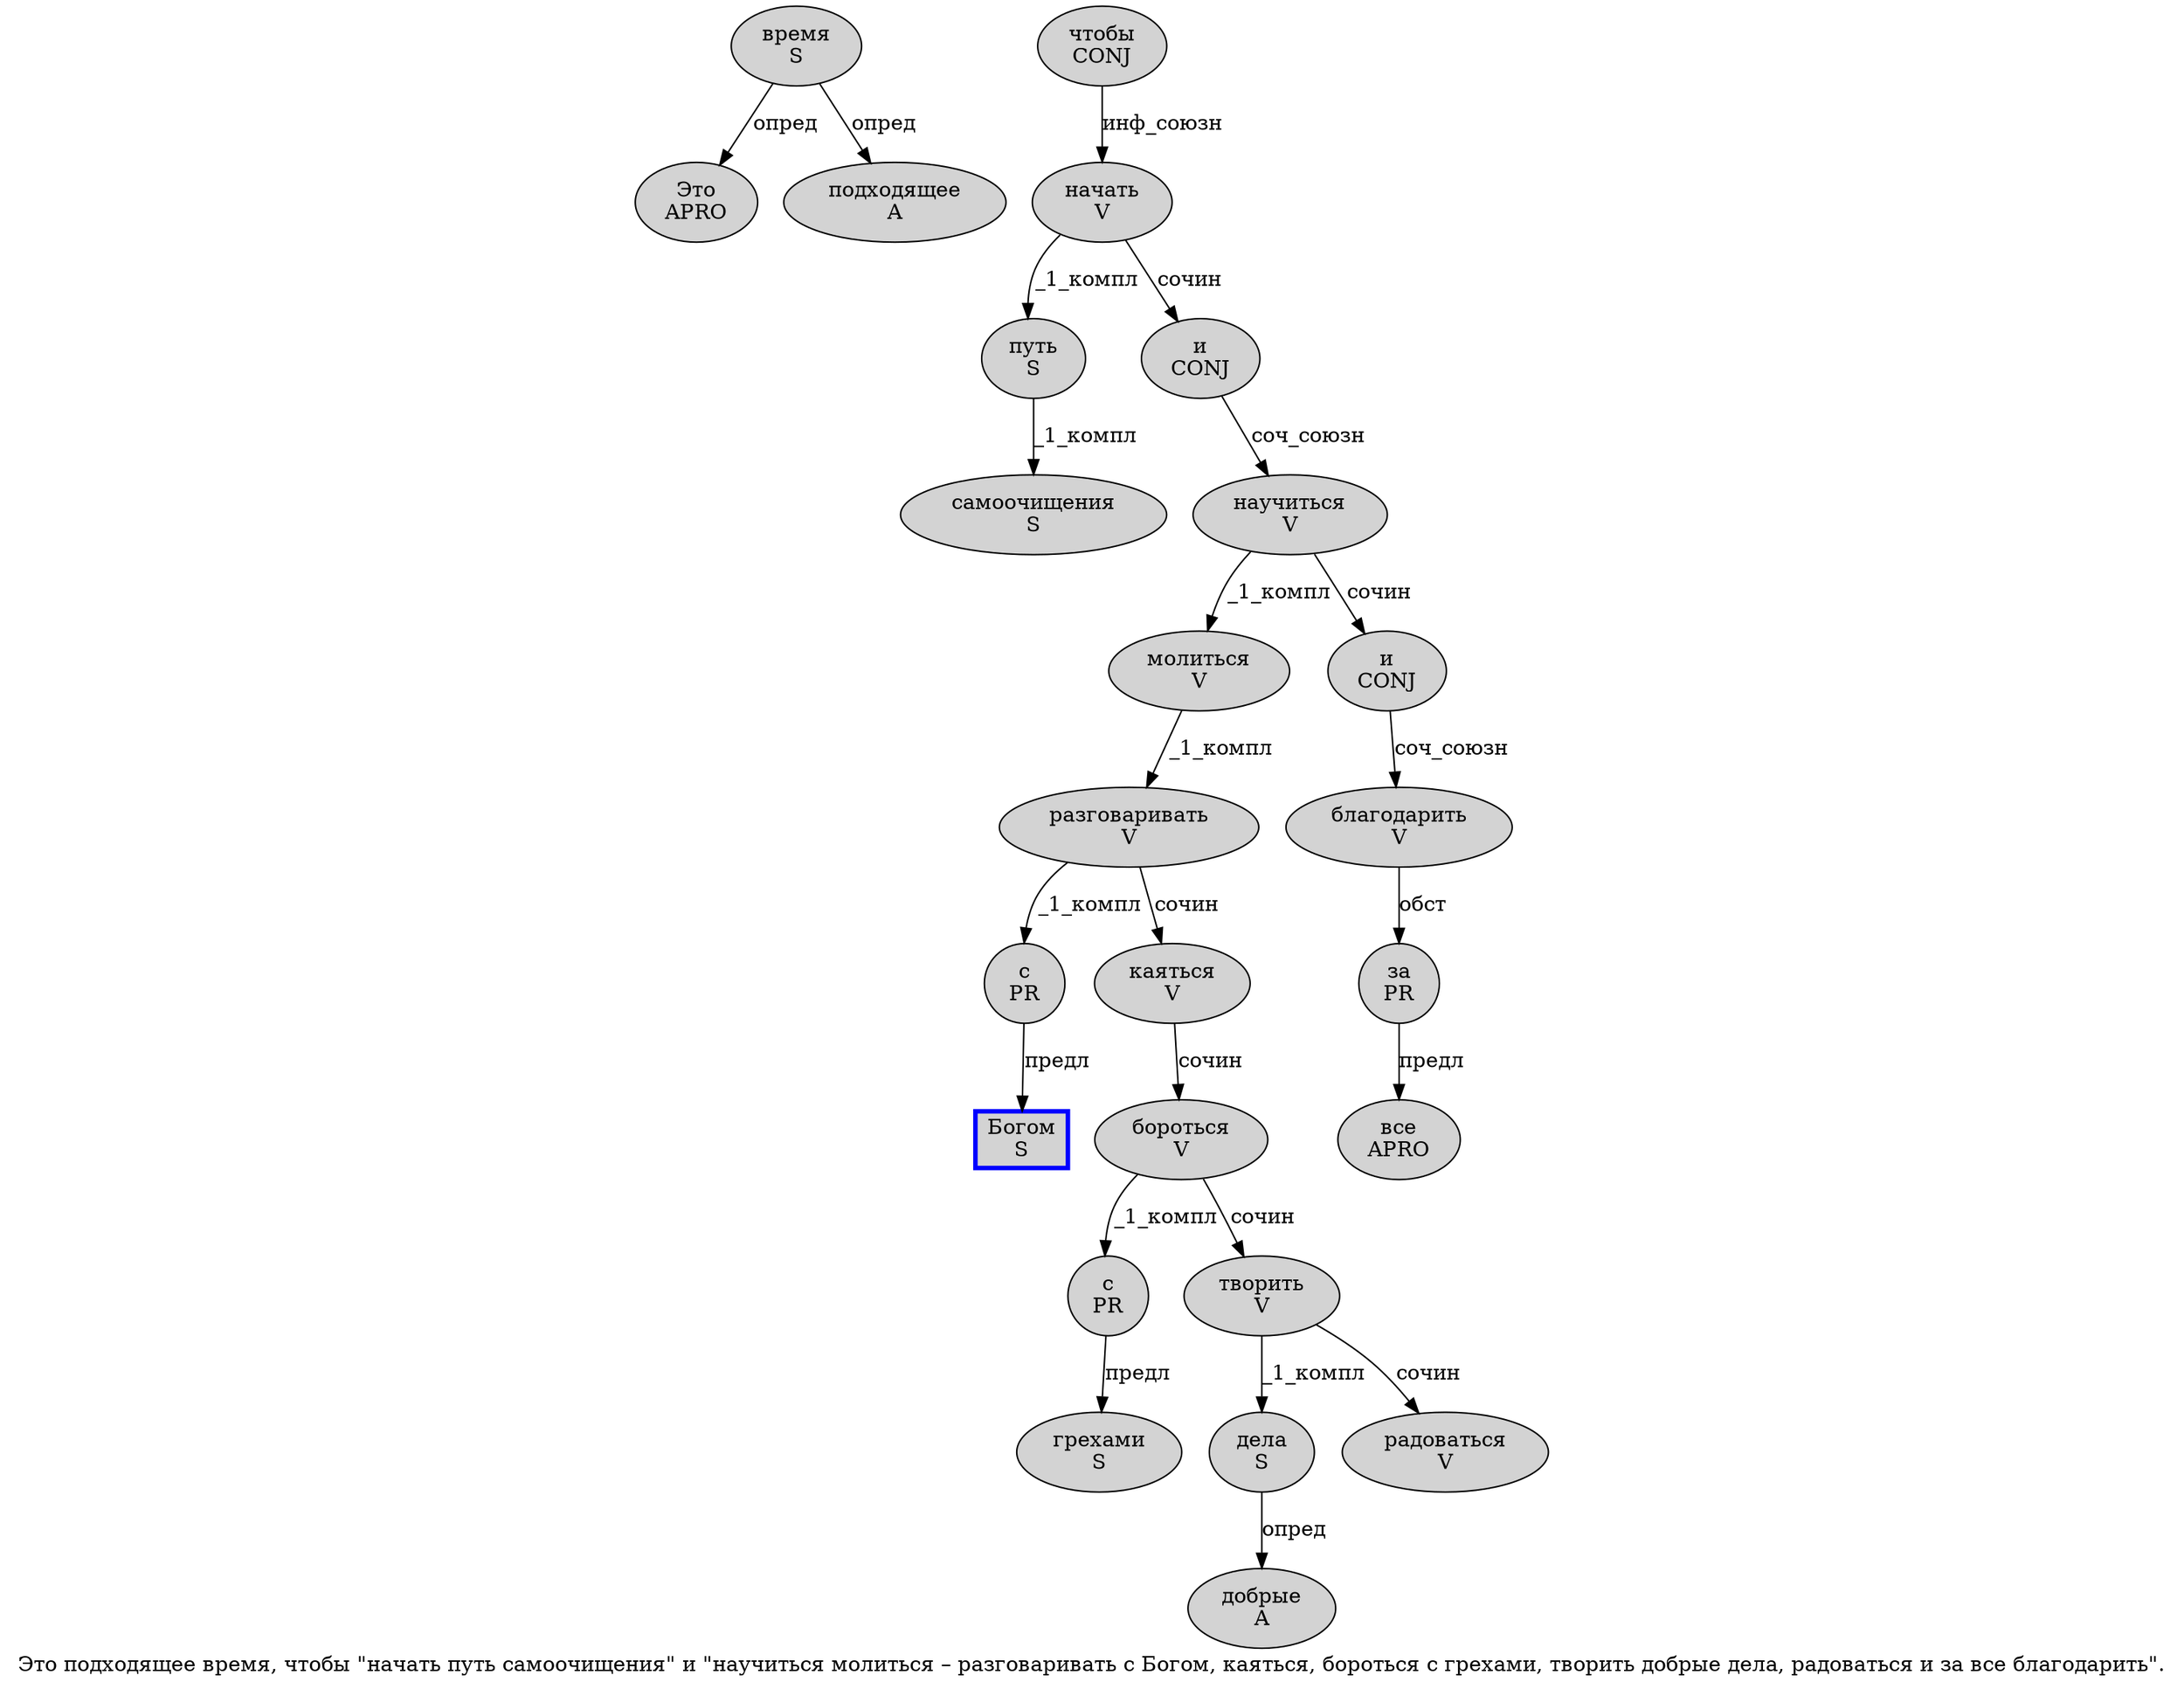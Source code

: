 digraph SENTENCE_631 {
	graph [label="Это подходящее время, чтобы \"начать путь самоочищения\" и \"научиться молиться – разговаривать с Богом, каяться, бороться с грехами, творить добрые дела, радоваться и за все благодарить\"."]
	node [style=filled]
		0 [label="Это
APRO" color="" fillcolor=lightgray penwidth=1 shape=ellipse]
		1 [label="подходящее
A" color="" fillcolor=lightgray penwidth=1 shape=ellipse]
		2 [label="время
S" color="" fillcolor=lightgray penwidth=1 shape=ellipse]
		4 [label="чтобы
CONJ" color="" fillcolor=lightgray penwidth=1 shape=ellipse]
		6 [label="начать
V" color="" fillcolor=lightgray penwidth=1 shape=ellipse]
		7 [label="путь
S" color="" fillcolor=lightgray penwidth=1 shape=ellipse]
		8 [label="самоочищения
S" color="" fillcolor=lightgray penwidth=1 shape=ellipse]
		10 [label="и
CONJ" color="" fillcolor=lightgray penwidth=1 shape=ellipse]
		12 [label="научиться
V" color="" fillcolor=lightgray penwidth=1 shape=ellipse]
		13 [label="молиться
V" color="" fillcolor=lightgray penwidth=1 shape=ellipse]
		15 [label="разговаривать
V" color="" fillcolor=lightgray penwidth=1 shape=ellipse]
		16 [label="с
PR" color="" fillcolor=lightgray penwidth=1 shape=ellipse]
		17 [label="Богом
S" color=blue fillcolor=lightgray penwidth=3 shape=box]
		19 [label="каяться
V" color="" fillcolor=lightgray penwidth=1 shape=ellipse]
		21 [label="бороться
V" color="" fillcolor=lightgray penwidth=1 shape=ellipse]
		22 [label="с
PR" color="" fillcolor=lightgray penwidth=1 shape=ellipse]
		23 [label="грехами
S" color="" fillcolor=lightgray penwidth=1 shape=ellipse]
		25 [label="творить
V" color="" fillcolor=lightgray penwidth=1 shape=ellipse]
		26 [label="добрые
A" color="" fillcolor=lightgray penwidth=1 shape=ellipse]
		27 [label="дела
S" color="" fillcolor=lightgray penwidth=1 shape=ellipse]
		29 [label="радоваться
V" color="" fillcolor=lightgray penwidth=1 shape=ellipse]
		30 [label="и
CONJ" color="" fillcolor=lightgray penwidth=1 shape=ellipse]
		31 [label="за
PR" color="" fillcolor=lightgray penwidth=1 shape=ellipse]
		32 [label="все
APRO" color="" fillcolor=lightgray penwidth=1 shape=ellipse]
		33 [label="благодарить
V" color="" fillcolor=lightgray penwidth=1 shape=ellipse]
			12 -> 13 [label="_1_компл"]
			12 -> 30 [label="сочин"]
			21 -> 22 [label="_1_компл"]
			21 -> 25 [label="сочин"]
			4 -> 6 [label="инф_союзн"]
			19 -> 21 [label="сочин"]
			13 -> 15 [label="_1_компл"]
			15 -> 16 [label="_1_компл"]
			15 -> 19 [label="сочин"]
			7 -> 8 [label="_1_компл"]
			10 -> 12 [label="соч_союзн"]
			2 -> 0 [label="опред"]
			2 -> 1 [label="опред"]
			30 -> 33 [label="соч_союзн"]
			16 -> 17 [label="предл"]
			25 -> 27 [label="_1_компл"]
			25 -> 29 [label="сочин"]
			31 -> 32 [label="предл"]
			6 -> 7 [label="_1_компл"]
			6 -> 10 [label="сочин"]
			22 -> 23 [label="предл"]
			27 -> 26 [label="опред"]
			33 -> 31 [label="обст"]
}